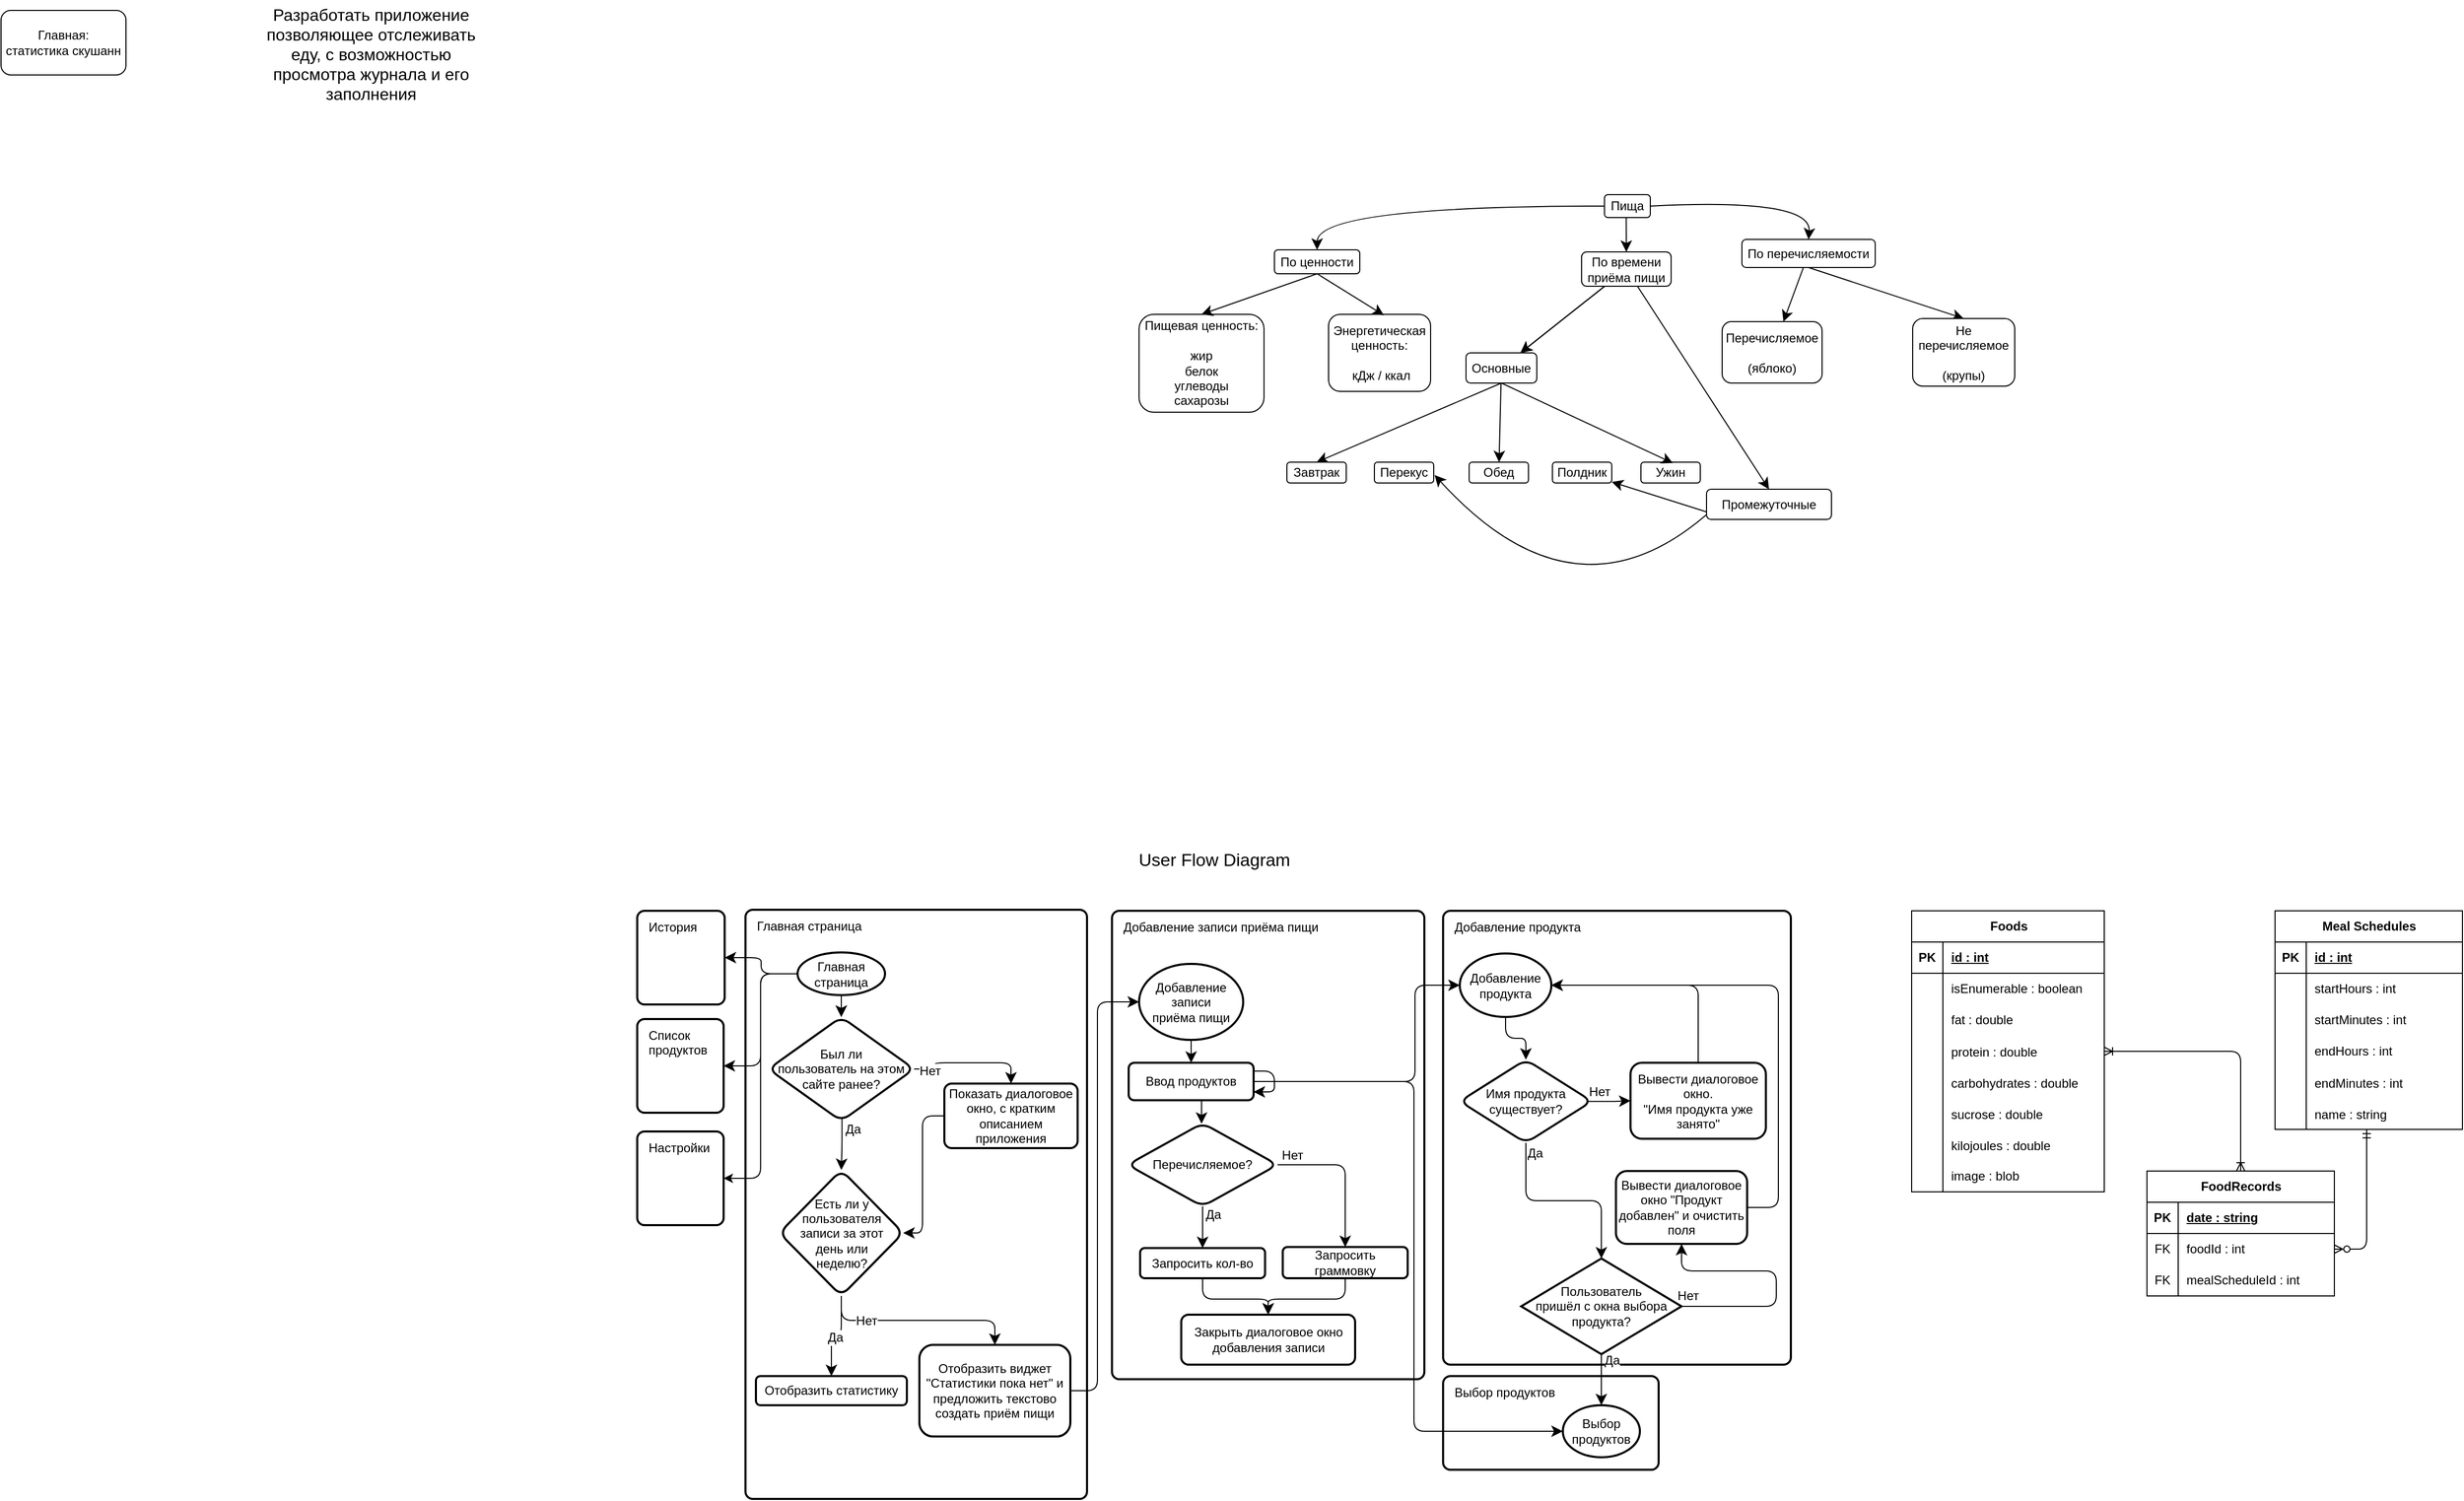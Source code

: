 <mxfile version="24.5.2" type="device">
  <diagram name="Page-1" id="PgZtx9AHH7VqVJ4ii6J1">
    <mxGraphModel dx="3553" dy="1763" grid="0" gridSize="10" guides="1" tooltips="1" connect="1" arrows="1" fold="1" page="0" pageScale="1" pageWidth="850" pageHeight="1100" math="0" shadow="0">
      <root>
        <mxCell id="0" />
        <mxCell id="1" parent="0" />
        <mxCell id="6uQcUVv21qF8iPBugZK0-111" value="Главная страница" style="rounded=1;whiteSpace=wrap;html=1;absoluteArcSize=1;arcSize=14;strokeWidth=2;align=left;verticalAlign=top;spacingTop=-7;spacing=11;" parent="1" vertex="1">
          <mxGeometry x="-366" y="821" width="328" height="566" as="geometry" />
        </mxCell>
        <mxCell id="6uQcUVv21qF8iPBugZK0-1" value="Главная:&lt;div&gt;статистика скушанн&lt;/div&gt;" style="rounded=1;whiteSpace=wrap;html=1;" parent="1" vertex="1">
          <mxGeometry x="-1081" y="-43" width="120" height="62" as="geometry" />
        </mxCell>
        <mxCell id="6uQcUVv21qF8iPBugZK0-2" value="Разработать приложение позволяющее отслеживать еду, с возможностью просмотра журнала и его заполнения" style="text;html=1;align=center;verticalAlign=middle;whiteSpace=wrap;rounded=1;fontSize=16;" parent="1" vertex="1">
          <mxGeometry x="-831" y="-53" width="211" height="104" as="geometry" />
        </mxCell>
        <mxCell id="6uQcUVv21qF8iPBugZK0-25" value="&lt;font style=&quot;font-size: 12px;&quot;&gt;Пищевая ценность:&lt;/font&gt;&lt;div&gt;&lt;font style=&quot;font-size: 12px;&quot;&gt;&lt;br&gt;&lt;/font&gt;&lt;div style=&quot;&quot;&gt;&lt;font style=&quot;font-size: 12px;&quot;&gt;жир&lt;/font&gt;&lt;/div&gt;&lt;div style=&quot;&quot;&gt;&lt;font style=&quot;font-size: 12px;&quot;&gt;белок&lt;/font&gt;&lt;/div&gt;&lt;div style=&quot;&quot;&gt;&lt;font style=&quot;font-size: 12px;&quot;&gt;углеводы&lt;/font&gt;&lt;/div&gt;&lt;div style=&quot;&quot;&gt;&lt;font style=&quot;font-size: 12px;&quot;&gt;сахарозы&lt;/font&gt;&lt;/div&gt;&lt;/div&gt;" style="rounded=1;whiteSpace=wrap;html=1;" parent="1" vertex="1">
          <mxGeometry x="12" y="249" width="120" height="94" as="geometry" />
        </mxCell>
        <mxCell id="6uQcUVv21qF8iPBugZK0-26" value="&lt;font style=&quot;font-size: 12px;&quot;&gt;Энергетическая ценность:&lt;/font&gt;&lt;div&gt;&lt;font style=&quot;font-size: 12px;&quot;&gt;&lt;br&gt;&lt;/font&gt;&lt;div style=&quot;&quot;&gt;&lt;font style=&quot;font-size: 12px;&quot;&gt;&amp;nbsp;кДж / ккал&lt;/font&gt;&lt;/div&gt;&lt;/div&gt;" style="rounded=1;whiteSpace=wrap;html=1;" parent="1" vertex="1">
          <mxGeometry x="194" y="249" width="98" height="74" as="geometry" />
        </mxCell>
        <mxCell id="6uQcUVv21qF8iPBugZK0-28" style="edgeStyle=none;curved=1;rounded=1;orthogonalLoop=1;jettySize=auto;html=1;exitX=0.5;exitY=1;exitDx=0;exitDy=0;entryX=0.5;entryY=0;entryDx=0;entryDy=0;fontSize=12;startSize=8;endSize=8;" parent="1" source="6uQcUVv21qF8iPBugZK0-27" target="6uQcUVv21qF8iPBugZK0-25" edge="1">
          <mxGeometry relative="1" as="geometry" />
        </mxCell>
        <mxCell id="6uQcUVv21qF8iPBugZK0-27" value="По ценности" style="rounded=1;whiteSpace=wrap;html=1;" parent="1" vertex="1">
          <mxGeometry x="142" y="187" width="82" height="23" as="geometry" />
        </mxCell>
        <mxCell id="6uQcUVv21qF8iPBugZK0-29" style="edgeStyle=none;curved=1;rounded=1;orthogonalLoop=1;jettySize=auto;html=1;exitX=0.5;exitY=1;exitDx=0;exitDy=0;entryX=0.542;entryY=0.012;entryDx=0;entryDy=0;entryPerimeter=0;fontSize=12;startSize=8;endSize=8;" parent="1" source="6uQcUVv21qF8iPBugZK0-27" target="6uQcUVv21qF8iPBugZK0-26" edge="1">
          <mxGeometry relative="1" as="geometry" />
        </mxCell>
        <mxCell id="6uQcUVv21qF8iPBugZK0-31" style="edgeStyle=none;curved=1;rounded=1;orthogonalLoop=1;jettySize=auto;html=1;exitX=0;exitY=0.5;exitDx=0;exitDy=0;entryX=0.5;entryY=0;entryDx=0;entryDy=0;fontSize=12;startSize=8;endSize=8;" parent="1" source="6uQcUVv21qF8iPBugZK0-30" target="6uQcUVv21qF8iPBugZK0-27" edge="1">
          <mxGeometry relative="1" as="geometry">
            <Array as="points">
              <mxPoint x="183" y="145" />
            </Array>
          </mxGeometry>
        </mxCell>
        <mxCell id="6uQcUVv21qF8iPBugZK0-34" style="edgeStyle=none;curved=1;rounded=1;orthogonalLoop=1;jettySize=auto;html=1;exitX=0.474;exitY=0.967;exitDx=0;exitDy=0;entryX=0.5;entryY=0;entryDx=0;entryDy=0;fontSize=12;startSize=8;endSize=8;exitPerimeter=0;" parent="1" source="6uQcUVv21qF8iPBugZK0-30" target="6uQcUVv21qF8iPBugZK0-33" edge="1">
          <mxGeometry relative="1" as="geometry" />
        </mxCell>
        <mxCell id="6uQcUVv21qF8iPBugZK0-68" style="edgeStyle=none;curved=1;rounded=1;orthogonalLoop=1;jettySize=auto;html=1;exitX=1;exitY=0.5;exitDx=0;exitDy=0;fontSize=12;startSize=8;endSize=8;entryX=0.5;entryY=0;entryDx=0;entryDy=0;" parent="1" source="6uQcUVv21qF8iPBugZK0-30" target="6uQcUVv21qF8iPBugZK0-69" edge="1">
          <mxGeometry relative="1" as="geometry">
            <mxPoint x="821" y="215" as="targetPoint" />
            <Array as="points">
              <mxPoint x="658" y="137" />
            </Array>
          </mxGeometry>
        </mxCell>
        <mxCell id="6uQcUVv21qF8iPBugZK0-30" value="Пища" style="rounded=1;whiteSpace=wrap;html=1;" parent="1" vertex="1">
          <mxGeometry x="459" y="134" width="44" height="22" as="geometry" />
        </mxCell>
        <mxCell id="6uQcUVv21qF8iPBugZK0-45" value="" style="edgeStyle=none;curved=1;rounded=1;orthogonalLoop=1;jettySize=auto;html=1;fontSize=12;startSize=8;endSize=8;" parent="1" source="6uQcUVv21qF8iPBugZK0-33" target="6uQcUVv21qF8iPBugZK0-44" edge="1">
          <mxGeometry relative="1" as="geometry" />
        </mxCell>
        <mxCell id="6uQcUVv21qF8iPBugZK0-46" value="" style="edgeStyle=none;curved=1;rounded=1;orthogonalLoop=1;jettySize=auto;html=1;fontSize=12;startSize=8;endSize=8;" parent="1" source="6uQcUVv21qF8iPBugZK0-33" target="6uQcUVv21qF8iPBugZK0-44" edge="1">
          <mxGeometry relative="1" as="geometry" />
        </mxCell>
        <mxCell id="6uQcUVv21qF8iPBugZK0-47" value="" style="edgeStyle=none;curved=1;rounded=1;orthogonalLoop=1;jettySize=auto;html=1;fontSize=12;startSize=8;endSize=8;" parent="1" source="6uQcUVv21qF8iPBugZK0-33" target="6uQcUVv21qF8iPBugZK0-44" edge="1">
          <mxGeometry relative="1" as="geometry" />
        </mxCell>
        <mxCell id="6uQcUVv21qF8iPBugZK0-49" value="" style="edgeStyle=none;curved=1;rounded=1;orthogonalLoop=1;jettySize=auto;html=1;fontSize=12;startSize=8;endSize=8;entryX=0.5;entryY=0;entryDx=0;entryDy=0;" parent="1" source="6uQcUVv21qF8iPBugZK0-33" target="6uQcUVv21qF8iPBugZK0-48" edge="1">
          <mxGeometry relative="1" as="geometry" />
        </mxCell>
        <mxCell id="6uQcUVv21qF8iPBugZK0-33" value="По времени приёма пищи" style="rounded=1;whiteSpace=wrap;html=1;" parent="1" vertex="1">
          <mxGeometry x="437" y="189" width="86" height="33" as="geometry" />
        </mxCell>
        <mxCell id="6uQcUVv21qF8iPBugZK0-53" style="edgeStyle=none;curved=1;rounded=1;orthogonalLoop=1;jettySize=auto;html=1;exitX=0.5;exitY=1;exitDx=0;exitDy=0;entryX=0.5;entryY=0;entryDx=0;entryDy=0;fontSize=12;startSize=8;endSize=8;" parent="1" source="6uQcUVv21qF8iPBugZK0-44" target="6uQcUVv21qF8iPBugZK0-50" edge="1">
          <mxGeometry relative="1" as="geometry" />
        </mxCell>
        <mxCell id="6uQcUVv21qF8iPBugZK0-54" style="edgeStyle=none;curved=1;rounded=1;orthogonalLoop=1;jettySize=auto;html=1;fontSize=12;startSize=8;endSize=8;" parent="1" source="6uQcUVv21qF8iPBugZK0-44" target="6uQcUVv21qF8iPBugZK0-51" edge="1">
          <mxGeometry relative="1" as="geometry" />
        </mxCell>
        <mxCell id="6uQcUVv21qF8iPBugZK0-44" value="Основные" style="rounded=1;whiteSpace=wrap;html=1;" parent="1" vertex="1">
          <mxGeometry x="326" y="286" width="68" height="29" as="geometry" />
        </mxCell>
        <mxCell id="6uQcUVv21qF8iPBugZK0-64" style="edgeStyle=none;curved=1;rounded=1;orthogonalLoop=1;jettySize=auto;html=1;exitX=0;exitY=0.75;exitDx=0;exitDy=0;fontSize=12;startSize=8;endSize=8;" parent="1" source="6uQcUVv21qF8iPBugZK0-48" target="6uQcUVv21qF8iPBugZK0-62" edge="1">
          <mxGeometry relative="1" as="geometry" />
        </mxCell>
        <mxCell id="6uQcUVv21qF8iPBugZK0-48" value="Промежуточные" style="rounded=1;whiteSpace=wrap;html=1;" parent="1" vertex="1">
          <mxGeometry x="557" y="417" width="120" height="29" as="geometry" />
        </mxCell>
        <mxCell id="6uQcUVv21qF8iPBugZK0-50" value="Завтрак" style="rounded=1;whiteSpace=wrap;html=1;" parent="1" vertex="1">
          <mxGeometry x="154" y="391" width="57" height="20" as="geometry" />
        </mxCell>
        <mxCell id="6uQcUVv21qF8iPBugZK0-51" value="Обед" style="rounded=1;whiteSpace=wrap;html=1;" parent="1" vertex="1">
          <mxGeometry x="329" y="391" width="57" height="20" as="geometry" />
        </mxCell>
        <mxCell id="6uQcUVv21qF8iPBugZK0-52" value="Ужин" style="rounded=1;whiteSpace=wrap;html=1;" parent="1" vertex="1">
          <mxGeometry x="494" y="391" width="57" height="20" as="geometry" />
        </mxCell>
        <mxCell id="6uQcUVv21qF8iPBugZK0-56" style="edgeStyle=none;curved=1;rounded=1;orthogonalLoop=1;jettySize=auto;html=1;exitX=0.5;exitY=1;exitDx=0;exitDy=0;entryX=0.538;entryY=0.045;entryDx=0;entryDy=0;entryPerimeter=0;fontSize=12;startSize=8;endSize=8;" parent="1" source="6uQcUVv21qF8iPBugZK0-44" target="6uQcUVv21qF8iPBugZK0-52" edge="1">
          <mxGeometry relative="1" as="geometry" />
        </mxCell>
        <mxCell id="6uQcUVv21qF8iPBugZK0-62" value="Полдник" style="rounded=1;whiteSpace=wrap;html=1;" parent="1" vertex="1">
          <mxGeometry x="409" y="391" width="57" height="20" as="geometry" />
        </mxCell>
        <mxCell id="6uQcUVv21qF8iPBugZK0-65" value="Перекус" style="rounded=1;whiteSpace=wrap;html=1;" parent="1" vertex="1">
          <mxGeometry x="238" y="391" width="57" height="20" as="geometry" />
        </mxCell>
        <mxCell id="6uQcUVv21qF8iPBugZK0-66" value="" style="endArrow=classic;html=1;rounded=1;fontSize=12;startSize=8;endSize=8;curved=1;exitX=-0.001;exitY=0.843;exitDx=0;exitDy=0;exitPerimeter=0;entryX=1.015;entryY=0.619;entryDx=0;entryDy=0;entryPerimeter=0;" parent="1" source="6uQcUVv21qF8iPBugZK0-48" target="6uQcUVv21qF8iPBugZK0-65" edge="1">
          <mxGeometry width="50" height="50" relative="1" as="geometry">
            <mxPoint x="517" y="759" as="sourcePoint" />
            <mxPoint x="567" y="709" as="targetPoint" />
            <Array as="points">
              <mxPoint x="430" y="551" />
            </Array>
          </mxGeometry>
        </mxCell>
        <mxCell id="6uQcUVv21qF8iPBugZK0-72" value="" style="edgeStyle=none;curved=1;rounded=1;orthogonalLoop=1;jettySize=auto;html=1;fontSize=12;startSize=8;endSize=8;" parent="1" source="6uQcUVv21qF8iPBugZK0-69" target="6uQcUVv21qF8iPBugZK0-71" edge="1">
          <mxGeometry relative="1" as="geometry" />
        </mxCell>
        <mxCell id="6uQcUVv21qF8iPBugZK0-74" style="edgeStyle=none;curved=1;rounded=1;orthogonalLoop=1;jettySize=auto;html=1;exitX=0.5;exitY=1;exitDx=0;exitDy=0;entryX=0.5;entryY=0;entryDx=0;entryDy=0;fontSize=12;startSize=8;endSize=8;" parent="1" source="6uQcUVv21qF8iPBugZK0-69" target="6uQcUVv21qF8iPBugZK0-73" edge="1">
          <mxGeometry relative="1" as="geometry" />
        </mxCell>
        <mxCell id="6uQcUVv21qF8iPBugZK0-69" value="По перечисляемости" style="rounded=1;whiteSpace=wrap;html=1;" parent="1" vertex="1">
          <mxGeometry x="591" y="177" width="128" height="27" as="geometry" />
        </mxCell>
        <mxCell id="6uQcUVv21qF8iPBugZK0-71" value="Перечисляемое&lt;br&gt;&lt;br&gt;(яблоко)" style="rounded=1;whiteSpace=wrap;html=1;" parent="1" vertex="1">
          <mxGeometry x="572" y="256" width="96" height="59" as="geometry" />
        </mxCell>
        <mxCell id="6uQcUVv21qF8iPBugZK0-73" value="Не перечисляемое&lt;br&gt;&lt;br&gt;(крупы)" style="rounded=1;whiteSpace=wrap;html=1;" parent="1" vertex="1">
          <mxGeometry x="755" y="253" width="98" height="65" as="geometry" />
        </mxCell>
        <mxCell id="6uQcUVv21qF8iPBugZK0-114" value="" style="edgeStyle=none;curved=1;rounded=1;orthogonalLoop=1;jettySize=auto;html=1;fontSize=12;startSize=8;endSize=8;" parent="1" source="6uQcUVv21qF8iPBugZK0-110" target="6uQcUVv21qF8iPBugZK0-113" edge="1">
          <mxGeometry relative="1" as="geometry" />
        </mxCell>
        <mxCell id="6uQcUVv21qF8iPBugZK0-115" value="" style="edgeStyle=none;curved=1;rounded=1;orthogonalLoop=1;jettySize=auto;html=1;fontSize=12;startSize=8;endSize=8;" parent="1" source="6uQcUVv21qF8iPBugZK0-110" target="6uQcUVv21qF8iPBugZK0-113" edge="1">
          <mxGeometry relative="1" as="geometry" />
        </mxCell>
        <mxCell id="6uQcUVv21qF8iPBugZK0-208" style="edgeStyle=orthogonalEdgeStyle;rounded=1;orthogonalLoop=1;jettySize=auto;html=1;strokeColor=default;align=center;verticalAlign=middle;fontFamily=Helvetica;fontSize=12;fontColor=default;labelBackgroundColor=default;startSize=8;endArrow=classic;endSize=8;" parent="1" source="6uQcUVv21qF8iPBugZK0-110" target="6uQcUVv21qF8iPBugZK0-207" edge="1">
          <mxGeometry relative="1" as="geometry" />
        </mxCell>
        <mxCell id="6uQcUVv21qF8iPBugZK0-209" style="edgeStyle=orthogonalEdgeStyle;rounded=1;orthogonalLoop=1;jettySize=auto;html=1;entryX=1;entryY=0.5;entryDx=0;entryDy=0;strokeColor=default;align=center;verticalAlign=middle;fontFamily=Helvetica;fontSize=12;fontColor=default;labelBackgroundColor=default;startSize=8;endArrow=classic;endSize=8;" parent="1" source="6uQcUVv21qF8iPBugZK0-110" target="6uQcUVv21qF8iPBugZK0-206" edge="1">
          <mxGeometry relative="1" as="geometry" />
        </mxCell>
        <mxCell id="gYlfex4-lGwqcM3bdDoX-84" style="edgeStyle=orthogonalEdgeStyle;rounded=1;orthogonalLoop=1;jettySize=auto;html=1;exitX=0;exitY=0.5;exitDx=0;exitDy=0;exitPerimeter=0;entryX=1;entryY=0.5;entryDx=0;entryDy=0;strokeColor=default;align=center;verticalAlign=middle;fontFamily=Helvetica;fontSize=11;fontColor=default;labelBackgroundColor=default;endArrow=classic;" parent="1" source="6uQcUVv21qF8iPBugZK0-110" target="gYlfex4-lGwqcM3bdDoX-83" edge="1">
          <mxGeometry relative="1" as="geometry" />
        </mxCell>
        <mxCell id="6uQcUVv21qF8iPBugZK0-110" value="Главная страница" style="strokeWidth=2;html=1;shape=mxgraph.flowchart.start_1;whiteSpace=wrap;rounded=1;" parent="1" vertex="1">
          <mxGeometry x="-316" y="862" width="84" height="41" as="geometry" />
        </mxCell>
        <mxCell id="6uQcUVv21qF8iPBugZK0-118" style="edgeStyle=orthogonalEdgeStyle;rounded=1;orthogonalLoop=1;jettySize=auto;html=1;fontSize=12;startSize=8;endSize=8;elbow=vertical;entryX=0.5;entryY=0;entryDx=0;entryDy=0;curved=0;" parent="1" source="6uQcUVv21qF8iPBugZK0-113" target="6uQcUVv21qF8iPBugZK0-117" edge="1">
          <mxGeometry relative="1" as="geometry" />
        </mxCell>
        <mxCell id="6uQcUVv21qF8iPBugZK0-120" value="Нет" style="edgeLabel;html=1;align=center;verticalAlign=middle;resizable=0;points=[];fontSize=12;rounded=1;" parent="6uQcUVv21qF8iPBugZK0-118" vertex="1" connectable="0">
          <mxGeometry x="-0.164" y="2" relative="1" as="geometry">
            <mxPoint x="-29" y="10" as="offset" />
          </mxGeometry>
        </mxCell>
        <mxCell id="6uQcUVv21qF8iPBugZK0-113" value="Был ли&lt;div&gt;пользователь на этом сайте ранее?&lt;/div&gt;" style="rhombus;whiteSpace=wrap;html=1;strokeWidth=2;rounded=1;" parent="1" vertex="1">
          <mxGeometry x="-344" y="924" width="140" height="100" as="geometry" />
        </mxCell>
        <mxCell id="6uQcUVv21qF8iPBugZK0-117" value="Показать диалоговое окно, с кратким описанием приложения" style="rounded=1;whiteSpace=wrap;html=1;absoluteArcSize=1;arcSize=14;strokeWidth=2;" parent="1" vertex="1">
          <mxGeometry x="-175" y="988" width="128" height="62" as="geometry" />
        </mxCell>
        <mxCell id="6uQcUVv21qF8iPBugZK0-122" style="edgeStyle=orthogonalEdgeStyle;rounded=1;orthogonalLoop=1;jettySize=auto;html=1;entryX=0.5;entryY=0;entryDx=0;entryDy=0;fontSize=12;startSize=8;endSize=8;curved=0;exitX=0.505;exitY=0.963;exitDx=0;exitDy=0;exitPerimeter=0;" parent="1" source="6uQcUVv21qF8iPBugZK0-113" target="6uQcUVv21qF8iPBugZK0-135" edge="1">
          <mxGeometry relative="1" as="geometry">
            <mxPoint x="-267.002" y="992.004" as="sourcePoint" />
            <mxPoint x="-263.51" y="1061.76" as="targetPoint" />
          </mxGeometry>
        </mxCell>
        <mxCell id="6uQcUVv21qF8iPBugZK0-123" value="Да" style="edgeLabel;html=1;align=center;verticalAlign=middle;resizable=0;points=[];fontSize=12;rounded=1;" parent="6uQcUVv21qF8iPBugZK0-122" vertex="1" connectable="0">
          <mxGeometry x="0.23" y="-2" relative="1" as="geometry">
            <mxPoint x="13" y="-19" as="offset" />
          </mxGeometry>
        </mxCell>
        <mxCell id="6uQcUVv21qF8iPBugZK0-129" style="edgeStyle=orthogonalEdgeStyle;rounded=1;orthogonalLoop=1;jettySize=auto;html=1;entryX=1;entryY=0.5;entryDx=0;entryDy=0;fontSize=12;startSize=8;endSize=8;" parent="1" source="6uQcUVv21qF8iPBugZK0-117" target="6uQcUVv21qF8iPBugZK0-135" edge="1">
          <mxGeometry relative="1" as="geometry">
            <Array as="points">
              <mxPoint x="-196" y="1019" />
              <mxPoint x="-196" y="1132" />
            </Array>
          </mxGeometry>
        </mxCell>
        <mxCell id="6uQcUVv21qF8iPBugZK0-138" style="edgeStyle=orthogonalEdgeStyle;rounded=1;orthogonalLoop=1;jettySize=auto;html=1;exitX=0.5;exitY=1;exitDx=0;exitDy=0;strokeColor=default;align=center;verticalAlign=middle;fontFamily=Helvetica;fontSize=12;fontColor=default;labelBackgroundColor=default;startSize=8;endArrow=classic;endSize=8;" parent="1" source="6uQcUVv21qF8iPBugZK0-135" target="6uQcUVv21qF8iPBugZK0-137" edge="1">
          <mxGeometry relative="1" as="geometry" />
        </mxCell>
        <mxCell id="6uQcUVv21qF8iPBugZK0-141" value="Нет" style="edgeLabel;html=1;align=center;verticalAlign=middle;resizable=0;points=[];fontSize=12;rounded=1;strokeColor=default;strokeWidth=2;fontFamily=Helvetica;fontColor=default;fillColor=default;" parent="6uQcUVv21qF8iPBugZK0-138" vertex="1" connectable="0">
          <mxGeometry x="-0.539" relative="1" as="geometry">
            <mxPoint x="2" as="offset" />
          </mxGeometry>
        </mxCell>
        <mxCell id="6uQcUVv21qF8iPBugZK0-140" style="edgeStyle=orthogonalEdgeStyle;rounded=1;orthogonalLoop=1;jettySize=auto;html=1;entryX=0.5;entryY=0;entryDx=0;entryDy=0;strokeColor=default;align=center;verticalAlign=middle;fontFamily=Helvetica;fontSize=12;fontColor=default;labelBackgroundColor=default;startSize=8;endArrow=classic;endSize=8;" parent="1" source="6uQcUVv21qF8iPBugZK0-135" target="6uQcUVv21qF8iPBugZK0-139" edge="1">
          <mxGeometry relative="1" as="geometry" />
        </mxCell>
        <mxCell id="6uQcUVv21qF8iPBugZK0-142" value="Да" style="edgeLabel;html=1;align=center;verticalAlign=middle;resizable=0;points=[];fontSize=12;rounded=1;strokeColor=default;strokeWidth=2;fontFamily=Helvetica;fontColor=default;fillColor=default;" parent="6uQcUVv21qF8iPBugZK0-140" vertex="1" connectable="0">
          <mxGeometry x="0.046" y="1" relative="1" as="geometry">
            <mxPoint as="offset" />
          </mxGeometry>
        </mxCell>
        <mxCell id="6uQcUVv21qF8iPBugZK0-135" value="Есть ли у&lt;div&gt;пользователя&lt;/div&gt;&lt;div&gt;записи&amp;nbsp;&lt;span style=&quot;background-color: initial;&quot;&gt;за этот&lt;/span&gt;&lt;/div&gt;&lt;div&gt;&lt;span style=&quot;background-color: initial;&quot;&gt;день&amp;nbsp;&lt;/span&gt;&lt;span style=&quot;background-color: initial;&quot;&gt;или&lt;/span&gt;&lt;/div&gt;&lt;div&gt;&lt;span style=&quot;background-color: initial;&quot;&gt;неделю?&lt;/span&gt;&lt;/div&gt;" style="rhombus;whiteSpace=wrap;html=1;strokeWidth=2;rounded=1;" parent="1" vertex="1">
          <mxGeometry x="-333.5" y="1071" width="119" height="121" as="geometry" />
        </mxCell>
        <mxCell id="6uQcUVv21qF8iPBugZK0-137" value="Отобразить виджет&lt;br&gt;&quot;Статистики пока нет&quot; и предложить текстово создать приём пищи" style="rounded=1;whiteSpace=wrap;html=1;strokeColor=default;strokeWidth=2;align=center;verticalAlign=middle;fontFamily=Helvetica;fontSize=12;fontColor=default;fillColor=default;" parent="1" vertex="1">
          <mxGeometry x="-199" y="1239" width="145" height="88" as="geometry" />
        </mxCell>
        <mxCell id="6uQcUVv21qF8iPBugZK0-139" value="Отобразить статистику" style="rounded=1;whiteSpace=wrap;html=1;strokeColor=default;strokeWidth=2;align=center;verticalAlign=middle;fontFamily=Helvetica;fontSize=12;fontColor=default;fillColor=default;" parent="1" vertex="1">
          <mxGeometry x="-356" y="1269" width="145" height="28" as="geometry" />
        </mxCell>
        <mxCell id="6uQcUVv21qF8iPBugZK0-143" value="Добавление записи приёма пищи" style="rounded=1;whiteSpace=wrap;html=1;absoluteArcSize=1;arcSize=14;strokeWidth=2;strokeColor=default;align=left;verticalAlign=top;fontFamily=Helvetica;fontSize=12;fontColor=default;fillColor=default;spacingTop=-7;spacing=11;" parent="1" vertex="1">
          <mxGeometry x="-14" y="822" width="300" height="450" as="geometry" />
        </mxCell>
        <mxCell id="6uQcUVv21qF8iPBugZK0-151" value="" style="edgeStyle=orthogonalEdgeStyle;rounded=1;orthogonalLoop=1;jettySize=auto;html=1;strokeColor=default;align=center;verticalAlign=middle;fontFamily=Helvetica;fontSize=12;fontColor=default;labelBackgroundColor=default;startSize=8;endArrow=classic;endSize=8;" parent="1" source="6uQcUVv21qF8iPBugZK0-145" target="6uQcUVv21qF8iPBugZK0-150" edge="1">
          <mxGeometry relative="1" as="geometry" />
        </mxCell>
        <mxCell id="6uQcUVv21qF8iPBugZK0-145" value="Добавление записи&lt;div&gt;приёма пищи&lt;/div&gt;" style="strokeWidth=2;html=1;shape=mxgraph.flowchart.start_1;whiteSpace=wrap;rounded=1;strokeColor=default;align=center;verticalAlign=middle;fontFamily=Helvetica;fontSize=12;fontColor=default;fillColor=default;" parent="1" vertex="1">
          <mxGeometry x="12" y="873" width="100" height="73" as="geometry" />
        </mxCell>
        <mxCell id="6uQcUVv21qF8iPBugZK0-146" style="edgeStyle=orthogonalEdgeStyle;rounded=1;orthogonalLoop=1;jettySize=auto;html=1;exitX=1;exitY=0.5;exitDx=0;exitDy=0;entryX=0;entryY=0.5;entryDx=0;entryDy=0;entryPerimeter=0;strokeColor=default;align=center;verticalAlign=middle;fontFamily=Helvetica;fontSize=12;fontColor=default;labelBackgroundColor=default;startSize=8;endArrow=classic;endSize=8;" parent="1" source="6uQcUVv21qF8iPBugZK0-137" target="6uQcUVv21qF8iPBugZK0-145" edge="1">
          <mxGeometry relative="1" as="geometry">
            <Array as="points">
              <mxPoint x="-28" y="1283" />
              <mxPoint x="-28" y="910" />
            </Array>
          </mxGeometry>
        </mxCell>
        <mxCell id="6uQcUVv21qF8iPBugZK0-176" value="" style="edgeStyle=orthogonalEdgeStyle;rounded=1;orthogonalLoop=1;jettySize=auto;html=1;strokeColor=default;align=center;verticalAlign=middle;fontFamily=Helvetica;fontSize=12;fontColor=default;labelBackgroundColor=default;startSize=8;endArrow=classic;endSize=8;" parent="1" source="6uQcUVv21qF8iPBugZK0-150" target="6uQcUVv21qF8iPBugZK0-175" edge="1">
          <mxGeometry relative="1" as="geometry">
            <Array as="points">
              <mxPoint x="72" y="1010" />
              <mxPoint x="72" y="1010" />
            </Array>
          </mxGeometry>
        </mxCell>
        <mxCell id="6uQcUVv21qF8iPBugZK0-150" value="Ввод продуктов" style="whiteSpace=wrap;html=1;strokeWidth=2;rounded=1;" parent="1" vertex="1">
          <mxGeometry x="2" y="968" width="120" height="36" as="geometry" />
        </mxCell>
        <mxCell id="6uQcUVv21qF8iPBugZK0-157" value="Добавление продукта" style="rounded=1;whiteSpace=wrap;html=1;absoluteArcSize=1;arcSize=14;strokeWidth=2;strokeColor=default;align=left;verticalAlign=top;fontFamily=Helvetica;fontSize=12;fontColor=default;fillColor=default;spacingTop=-7;spacing=11;" parent="1" vertex="1">
          <mxGeometry x="304" y="822" width="334" height="436" as="geometry" />
        </mxCell>
        <mxCell id="6uQcUVv21qF8iPBugZK0-162" value="" style="edgeStyle=orthogonalEdgeStyle;rounded=1;orthogonalLoop=1;jettySize=auto;html=1;strokeColor=default;align=center;verticalAlign=middle;fontFamily=Helvetica;fontSize=12;fontColor=default;labelBackgroundColor=default;startSize=8;endArrow=classic;endSize=8;" parent="1" source="6uQcUVv21qF8iPBugZK0-159" target="6uQcUVv21qF8iPBugZK0-161" edge="1">
          <mxGeometry relative="1" as="geometry" />
        </mxCell>
        <mxCell id="6uQcUVv21qF8iPBugZK0-159" value="Добавление&lt;div&gt;продукта&lt;/div&gt;" style="strokeWidth=2;html=1;shape=mxgraph.flowchart.start_1;whiteSpace=wrap;rounded=1;strokeColor=default;align=center;verticalAlign=middle;fontFamily=Helvetica;fontSize=12;fontColor=default;fillColor=default;" parent="1" vertex="1">
          <mxGeometry x="320" y="863" width="88" height="61" as="geometry" />
        </mxCell>
        <mxCell id="6uQcUVv21qF8iPBugZK0-160" style="edgeStyle=orthogonalEdgeStyle;rounded=1;orthogonalLoop=1;jettySize=auto;html=1;entryX=0;entryY=0.5;entryDx=0;entryDy=0;entryPerimeter=0;strokeColor=default;align=center;verticalAlign=middle;fontFamily=Helvetica;fontSize=12;fontColor=default;labelBackgroundColor=default;startSize=8;endArrow=classic;endSize=8;jumpStyle=none;" parent="1" source="6uQcUVv21qF8iPBugZK0-150" target="6uQcUVv21qF8iPBugZK0-159" edge="1">
          <mxGeometry relative="1" as="geometry">
            <Array as="points">
              <mxPoint x="277" y="986" />
              <mxPoint x="277" y="894" />
            </Array>
          </mxGeometry>
        </mxCell>
        <mxCell id="6uQcUVv21qF8iPBugZK0-164" value="" style="edgeStyle=orthogonalEdgeStyle;rounded=1;orthogonalLoop=1;jettySize=auto;html=1;strokeColor=default;align=center;verticalAlign=middle;fontFamily=Helvetica;fontSize=12;fontColor=default;labelBackgroundColor=default;startSize=8;endArrow=classic;endSize=8;entryX=0.5;entryY=0;entryDx=0;entryDy=0;entryPerimeter=0;" parent="1" source="6uQcUVv21qF8iPBugZK0-161" target="6uQcUVv21qF8iPBugZK0-194" edge="1">
          <mxGeometry relative="1" as="geometry">
            <mxPoint x="383.5" y="1090" as="targetPoint" />
          </mxGeometry>
        </mxCell>
        <mxCell id="6uQcUVv21qF8iPBugZK0-165" value="Да" style="edgeLabel;html=1;align=center;verticalAlign=middle;resizable=0;points=[];fontSize=12;rounded=1;strokeColor=default;strokeWidth=2;fontFamily=Helvetica;fontColor=default;fillColor=default;" parent="6uQcUVv21qF8iPBugZK0-164" vertex="1" connectable="0">
          <mxGeometry x="-0.65" relative="1" as="geometry">
            <mxPoint x="8" y="-22" as="offset" />
          </mxGeometry>
        </mxCell>
        <mxCell id="6uQcUVv21qF8iPBugZK0-169" value="" style="edgeStyle=orthogonalEdgeStyle;rounded=1;orthogonalLoop=1;jettySize=auto;html=1;strokeColor=default;align=center;verticalAlign=middle;fontFamily=Helvetica;fontSize=12;fontColor=default;labelBackgroundColor=default;startSize=8;endArrow=classic;endSize=8;exitX=0.964;exitY=0.501;exitDx=0;exitDy=0;exitPerimeter=0;" parent="1" source="6uQcUVv21qF8iPBugZK0-161" target="6uQcUVv21qF8iPBugZK0-166" edge="1">
          <mxGeometry relative="1" as="geometry" />
        </mxCell>
        <mxCell id="6uQcUVv21qF8iPBugZK0-170" value="Нет" style="edgeLabel;html=1;align=center;verticalAlign=middle;resizable=0;points=[];fontSize=12;rounded=1;strokeColor=default;strokeWidth=2;fontFamily=Helvetica;fontColor=default;fillColor=default;" parent="6uQcUVv21qF8iPBugZK0-169" vertex="1" connectable="0">
          <mxGeometry x="-0.686" y="1" relative="1" as="geometry">
            <mxPoint x="5" y="-8" as="offset" />
          </mxGeometry>
        </mxCell>
        <mxCell id="6uQcUVv21qF8iPBugZK0-161" value="Имя продукта существует?" style="rhombus;whiteSpace=wrap;html=1;strokeWidth=2;rounded=1;" parent="1" vertex="1">
          <mxGeometry x="320" y="965" width="127" height="80" as="geometry" />
        </mxCell>
        <mxCell id="6uQcUVv21qF8iPBugZK0-166" value="Вывести диалоговое окно.&lt;div&gt;&quot;Имя продукта уже занято&quot;&lt;/div&gt;" style="whiteSpace=wrap;html=1;strokeWidth=2;rounded=1;" parent="1" vertex="1">
          <mxGeometry x="484" y="968" width="130" height="73" as="geometry" />
        </mxCell>
        <mxCell id="6uQcUVv21qF8iPBugZK0-171" style="edgeStyle=orthogonalEdgeStyle;rounded=1;orthogonalLoop=1;jettySize=auto;html=1;entryX=0.5;entryY=1;entryDx=0;entryDy=0;strokeColor=default;align=center;verticalAlign=middle;fontFamily=Helvetica;fontSize=12;fontColor=default;labelBackgroundColor=default;startSize=8;endArrow=classic;endSize=8;exitX=1;exitY=0.5;exitDx=0;exitDy=0;exitPerimeter=0;" parent="1" source="6uQcUVv21qF8iPBugZK0-194" target="6uQcUVv21qF8iPBugZK0-197" edge="1">
          <mxGeometry relative="1" as="geometry">
            <Array as="points">
              <mxPoint x="624" y="1202" />
              <mxPoint x="624" y="1168" />
              <mxPoint x="533" y="1168" />
            </Array>
          </mxGeometry>
        </mxCell>
        <mxCell id="6uQcUVv21qF8iPBugZK0-196" value="Нет" style="edgeLabel;html=1;align=center;verticalAlign=middle;resizable=0;points=[];fontSize=12;rounded=1;strokeColor=default;strokeWidth=2;fontFamily=Helvetica;fontColor=default;fillColor=default;" parent="6uQcUVv21qF8iPBugZK0-171" vertex="1" connectable="0">
          <mxGeometry x="-0.933" relative="1" as="geometry">
            <mxPoint x="-2" y="-10" as="offset" />
          </mxGeometry>
        </mxCell>
        <mxCell id="6uQcUVv21qF8iPBugZK0-172" style="edgeStyle=orthogonalEdgeStyle;rounded=1;orthogonalLoop=1;jettySize=auto;html=1;entryX=1;entryY=0.5;entryDx=0;entryDy=0;entryPerimeter=0;strokeColor=default;align=center;verticalAlign=middle;fontFamily=Helvetica;fontSize=12;fontColor=default;labelBackgroundColor=default;startSize=8;endArrow=classic;endSize=8;" parent="1" source="6uQcUVv21qF8iPBugZK0-166" target="6uQcUVv21qF8iPBugZK0-159" edge="1">
          <mxGeometry relative="1" as="geometry">
            <Array as="points">
              <mxPoint x="549" y="894" />
            </Array>
          </mxGeometry>
        </mxCell>
        <mxCell id="6uQcUVv21qF8iPBugZK0-178" value="" style="edgeStyle=orthogonalEdgeStyle;rounded=1;orthogonalLoop=1;jettySize=auto;html=1;strokeColor=default;align=center;verticalAlign=middle;fontFamily=Helvetica;fontSize=12;fontColor=default;labelBackgroundColor=default;startSize=8;endArrow=classic;endSize=8;" parent="1" source="6uQcUVv21qF8iPBugZK0-175" target="6uQcUVv21qF8iPBugZK0-177" edge="1">
          <mxGeometry relative="1" as="geometry" />
        </mxCell>
        <mxCell id="6uQcUVv21qF8iPBugZK0-179" value="Да" style="edgeLabel;html=1;align=center;verticalAlign=middle;resizable=0;points=[];fontSize=12;rounded=1;strokeColor=default;strokeWidth=2;fontFamily=Helvetica;fontColor=default;fillColor=default;" parent="6uQcUVv21qF8iPBugZK0-178" vertex="1" connectable="0">
          <mxGeometry x="-0.583" relative="1" as="geometry">
            <mxPoint x="10" y="-1" as="offset" />
          </mxGeometry>
        </mxCell>
        <mxCell id="6uQcUVv21qF8iPBugZK0-183" value="" style="edgeStyle=orthogonalEdgeStyle;rounded=1;orthogonalLoop=1;jettySize=auto;html=1;strokeColor=default;align=center;verticalAlign=middle;fontFamily=Helvetica;fontSize=12;fontColor=default;labelBackgroundColor=default;startSize=8;endArrow=classic;endSize=8;" parent="1" source="6uQcUVv21qF8iPBugZK0-175" target="6uQcUVv21qF8iPBugZK0-182" edge="1">
          <mxGeometry relative="1" as="geometry" />
        </mxCell>
        <mxCell id="6uQcUVv21qF8iPBugZK0-184" value="Нет" style="edgeLabel;html=1;align=center;verticalAlign=middle;resizable=0;points=[];fontSize=12;rounded=1;strokeColor=default;strokeWidth=2;fontFamily=Helvetica;fontColor=default;fillColor=default;" parent="6uQcUVv21qF8iPBugZK0-183" vertex="1" connectable="0">
          <mxGeometry x="-0.805" y="-1" relative="1" as="geometry">
            <mxPoint y="-10" as="offset" />
          </mxGeometry>
        </mxCell>
        <mxCell id="6uQcUVv21qF8iPBugZK0-175" value="Перечисляемое?" style="rhombus;whiteSpace=wrap;html=1;strokeWidth=2;rounded=1;" parent="1" vertex="1">
          <mxGeometry x="1" y="1026" width="144" height="80" as="geometry" />
        </mxCell>
        <mxCell id="6uQcUVv21qF8iPBugZK0-190" style="edgeStyle=orthogonalEdgeStyle;rounded=1;orthogonalLoop=1;jettySize=auto;html=1;exitX=0.5;exitY=1;exitDx=0;exitDy=0;entryX=0.5;entryY=0;entryDx=0;entryDy=0;strokeColor=default;align=center;verticalAlign=middle;fontFamily=Helvetica;fontSize=12;fontColor=default;labelBackgroundColor=default;startSize=8;endArrow=classic;endSize=8;" parent="1" source="6uQcUVv21qF8iPBugZK0-177" target="6uQcUVv21qF8iPBugZK0-187" edge="1">
          <mxGeometry relative="1" as="geometry" />
        </mxCell>
        <mxCell id="6uQcUVv21qF8iPBugZK0-177" value="Запросить кол-во" style="whiteSpace=wrap;html=1;strokeWidth=2;rounded=1;" parent="1" vertex="1">
          <mxGeometry x="13" y="1146" width="120" height="29" as="geometry" />
        </mxCell>
        <mxCell id="6uQcUVv21qF8iPBugZK0-188" style="edgeStyle=orthogonalEdgeStyle;rounded=1;orthogonalLoop=1;jettySize=auto;html=1;exitX=0.5;exitY=1;exitDx=0;exitDy=0;entryX=0.5;entryY=0;entryDx=0;entryDy=0;strokeColor=default;align=center;verticalAlign=middle;fontFamily=Helvetica;fontSize=12;fontColor=default;labelBackgroundColor=default;startSize=8;endArrow=classic;endSize=8;" parent="1" source="6uQcUVv21qF8iPBugZK0-182" target="6uQcUVv21qF8iPBugZK0-187" edge="1">
          <mxGeometry relative="1" as="geometry" />
        </mxCell>
        <mxCell id="6uQcUVv21qF8iPBugZK0-182" value="Запросить граммовку" style="whiteSpace=wrap;html=1;strokeWidth=2;rounded=1;" parent="1" vertex="1">
          <mxGeometry x="150" y="1145" width="120" height="30" as="geometry" />
        </mxCell>
        <mxCell id="6uQcUVv21qF8iPBugZK0-186" style="edgeStyle=orthogonalEdgeStyle;rounded=1;orthogonalLoop=1;jettySize=auto;html=1;strokeColor=default;align=center;verticalAlign=middle;fontFamily=Helvetica;fontSize=12;fontColor=default;labelBackgroundColor=default;startSize=8;endArrow=classic;endSize=8;" parent="1" source="6uQcUVv21qF8iPBugZK0-150" target="6uQcUVv21qF8iPBugZK0-150" edge="1">
          <mxGeometry relative="1" as="geometry" />
        </mxCell>
        <mxCell id="6uQcUVv21qF8iPBugZK0-187" value="Закрыть диалоговое окно добавления записи" style="rounded=1;whiteSpace=wrap;html=1;absoluteArcSize=1;arcSize=14;strokeWidth=2;strokeColor=default;align=center;verticalAlign=middle;fontFamily=Helvetica;fontSize=12;fontColor=default;fillColor=default;" parent="1" vertex="1">
          <mxGeometry x="52.5" y="1210" width="167" height="48" as="geometry" />
        </mxCell>
        <mxCell id="6uQcUVv21qF8iPBugZK0-193" value="Выбор продуктов" style="rounded=1;whiteSpace=wrap;html=1;absoluteArcSize=1;arcSize=14;strokeWidth=2;strokeColor=default;align=left;verticalAlign=top;fontFamily=Helvetica;fontSize=12;fontColor=default;fillColor=default;spacingTop=-7;spacing=11;" parent="1" vertex="1">
          <mxGeometry x="304" y="1269" width="207" height="90" as="geometry" />
        </mxCell>
        <mxCell id="6uQcUVv21qF8iPBugZK0-194" value="Пользователь&lt;div&gt;пришёл&amp;nbsp;&lt;span style=&quot;background-color: initial;&quot;&gt;с окна&amp;nbsp;&lt;/span&gt;&lt;span style=&quot;background-color: initial;&quot;&gt;выбора&lt;/span&gt;&lt;/div&gt;&lt;div&gt;&lt;span style=&quot;background-color: initial;&quot;&gt;продукта&lt;/span&gt;&lt;span style=&quot;background-color: initial;&quot;&gt;?&lt;/span&gt;&lt;/div&gt;" style="strokeWidth=2;html=1;shape=mxgraph.flowchart.decision;whiteSpace=wrap;rounded=1;strokeColor=default;align=center;verticalAlign=middle;fontFamily=Helvetica;fontSize=12;fontColor=default;fillColor=default;" parent="1" vertex="1">
          <mxGeometry x="379" y="1156" width="154" height="92" as="geometry" />
        </mxCell>
        <mxCell id="6uQcUVv21qF8iPBugZK0-197" value="Вывести диалоговое окно &quot;Продукт добавлен&quot; и очистить поля" style="whiteSpace=wrap;html=1;strokeWidth=2;rounded=1;" parent="1" vertex="1">
          <mxGeometry x="470" y="1072" width="126" height="70" as="geometry" />
        </mxCell>
        <mxCell id="6uQcUVv21qF8iPBugZK0-198" style="edgeStyle=orthogonalEdgeStyle;rounded=1;orthogonalLoop=1;jettySize=auto;html=1;exitX=1;exitY=0.5;exitDx=0;exitDy=0;entryX=1;entryY=0.5;entryDx=0;entryDy=0;entryPerimeter=0;strokeColor=default;align=center;verticalAlign=middle;fontFamily=Helvetica;fontSize=12;fontColor=default;labelBackgroundColor=default;startSize=8;endArrow=classic;endSize=8;" parent="1" source="6uQcUVv21qF8iPBugZK0-197" target="6uQcUVv21qF8iPBugZK0-159" edge="1">
          <mxGeometry relative="1" as="geometry">
            <Array as="points">
              <mxPoint x="626" y="1107" />
              <mxPoint x="626" y="893" />
            </Array>
          </mxGeometry>
        </mxCell>
        <mxCell id="6uQcUVv21qF8iPBugZK0-200" value="Выбор&lt;div&gt;продуктов&lt;/div&gt;" style="strokeWidth=2;html=1;shape=mxgraph.flowchart.start_1;whiteSpace=wrap;rounded=1;strokeColor=default;align=center;verticalAlign=middle;fontFamily=Helvetica;fontSize=12;fontColor=default;fillColor=default;" parent="1" vertex="1">
          <mxGeometry x="419" y="1297" width="74" height="50" as="geometry" />
        </mxCell>
        <mxCell id="6uQcUVv21qF8iPBugZK0-201" style="edgeStyle=orthogonalEdgeStyle;rounded=1;orthogonalLoop=1;jettySize=auto;html=1;exitX=0.5;exitY=1;exitDx=0;exitDy=0;exitPerimeter=0;entryX=0.5;entryY=0;entryDx=0;entryDy=0;entryPerimeter=0;strokeColor=default;align=center;verticalAlign=middle;fontFamily=Helvetica;fontSize=12;fontColor=default;labelBackgroundColor=default;startSize=8;endArrow=classic;endSize=8;" parent="1" source="6uQcUVv21qF8iPBugZK0-194" target="6uQcUVv21qF8iPBugZK0-200" edge="1">
          <mxGeometry relative="1" as="geometry" />
        </mxCell>
        <mxCell id="6uQcUVv21qF8iPBugZK0-202" value="Да" style="edgeLabel;html=1;align=center;verticalAlign=middle;resizable=0;points=[];fontSize=12;rounded=1;strokeColor=default;strokeWidth=2;fontFamily=Helvetica;fontColor=default;fillColor=default;" parent="6uQcUVv21qF8iPBugZK0-201" vertex="1" connectable="0">
          <mxGeometry x="-0.603" relative="1" as="geometry">
            <mxPoint x="10" y="-4" as="offset" />
          </mxGeometry>
        </mxCell>
        <mxCell id="6uQcUVv21qF8iPBugZK0-204" style="edgeStyle=orthogonalEdgeStyle;rounded=1;orthogonalLoop=1;jettySize=auto;html=1;exitX=1;exitY=0.5;exitDx=0;exitDy=0;strokeColor=default;align=center;verticalAlign=middle;fontFamily=Helvetica;fontSize=12;fontColor=default;labelBackgroundColor=default;startSize=8;endArrow=classic;endSize=8;jumpStyle=none;entryX=0;entryY=0.5;entryDx=0;entryDy=0;entryPerimeter=0;" parent="1" source="6uQcUVv21qF8iPBugZK0-150" target="6uQcUVv21qF8iPBugZK0-200" edge="1">
          <mxGeometry relative="1" as="geometry">
            <mxPoint x="430" y="1316" as="targetPoint" />
            <Array as="points">
              <mxPoint x="276" y="986" />
              <mxPoint x="276" y="1322" />
            </Array>
          </mxGeometry>
        </mxCell>
        <mxCell id="6uQcUVv21qF8iPBugZK0-206" value="Список продуктов" style="rounded=1;whiteSpace=wrap;html=1;absoluteArcSize=1;arcSize=14;strokeWidth=2;strokeColor=default;align=left;verticalAlign=top;fontFamily=Helvetica;fontSize=12;fontColor=default;fillColor=default;spacingTop=-7;spacing=11;" parent="1" vertex="1">
          <mxGeometry x="-470" y="926" width="83" height="90" as="geometry" />
        </mxCell>
        <mxCell id="6uQcUVv21qF8iPBugZK0-207" value="История" style="rounded=1;whiteSpace=wrap;html=1;absoluteArcSize=1;arcSize=14;strokeWidth=2;strokeColor=default;align=left;verticalAlign=top;fontFamily=Helvetica;fontSize=12;fontColor=default;fillColor=default;spacingTop=-7;spacing=11;" parent="1" vertex="1">
          <mxGeometry x="-470" y="822" width="84" height="90" as="geometry" />
        </mxCell>
        <mxCell id="gYlfex4-lGwqcM3bdDoX-2" value="Foods" style="shape=table;startSize=30;container=1;collapsible=1;childLayout=tableLayout;fixedRows=1;rowLines=0;fontStyle=1;align=center;resizeLast=1;html=1;" parent="1" vertex="1">
          <mxGeometry x="754" y="822" width="185" height="270" as="geometry" />
        </mxCell>
        <mxCell id="gYlfex4-lGwqcM3bdDoX-3" value="" style="shape=tableRow;horizontal=0;startSize=0;swimlaneHead=0;swimlaneBody=0;fillColor=none;collapsible=0;dropTarget=0;points=[[0,0.5],[1,0.5]];portConstraint=eastwest;top=0;left=0;right=0;bottom=1;" parent="gYlfex4-lGwqcM3bdDoX-2" vertex="1">
          <mxGeometry y="30" width="185" height="30" as="geometry" />
        </mxCell>
        <mxCell id="gYlfex4-lGwqcM3bdDoX-4" value="PK" style="shape=partialRectangle;connectable=0;fillColor=none;top=0;left=0;bottom=0;right=0;fontStyle=1;overflow=hidden;whiteSpace=wrap;html=1;" parent="gYlfex4-lGwqcM3bdDoX-3" vertex="1">
          <mxGeometry width="30" height="30" as="geometry">
            <mxRectangle width="30" height="30" as="alternateBounds" />
          </mxGeometry>
        </mxCell>
        <mxCell id="gYlfex4-lGwqcM3bdDoX-5" value="id : int" style="shape=partialRectangle;connectable=0;fillColor=none;top=0;left=0;bottom=0;right=0;align=left;spacingLeft=6;fontStyle=5;overflow=hidden;whiteSpace=wrap;html=1;" parent="gYlfex4-lGwqcM3bdDoX-3" vertex="1">
          <mxGeometry x="30" width="155" height="30" as="geometry">
            <mxRectangle width="155" height="30" as="alternateBounds" />
          </mxGeometry>
        </mxCell>
        <mxCell id="gYlfex4-lGwqcM3bdDoX-9" value="" style="shape=tableRow;horizontal=0;startSize=0;swimlaneHead=0;swimlaneBody=0;fillColor=none;collapsible=0;dropTarget=0;points=[[0,0.5],[1,0.5]];portConstraint=eastwest;top=0;left=0;right=0;bottom=0;" parent="gYlfex4-lGwqcM3bdDoX-2" vertex="1">
          <mxGeometry y="60" width="185" height="30" as="geometry" />
        </mxCell>
        <mxCell id="gYlfex4-lGwqcM3bdDoX-10" value="" style="shape=partialRectangle;connectable=0;fillColor=none;top=0;left=0;bottom=0;right=0;editable=1;overflow=hidden;whiteSpace=wrap;html=1;" parent="gYlfex4-lGwqcM3bdDoX-9" vertex="1">
          <mxGeometry width="30" height="30" as="geometry">
            <mxRectangle width="30" height="30" as="alternateBounds" />
          </mxGeometry>
        </mxCell>
        <mxCell id="gYlfex4-lGwqcM3bdDoX-11" value="isEnumerable : boolean" style="shape=partialRectangle;connectable=0;fillColor=none;top=0;left=0;bottom=0;right=0;align=left;spacingLeft=6;overflow=hidden;whiteSpace=wrap;html=1;" parent="gYlfex4-lGwqcM3bdDoX-9" vertex="1">
          <mxGeometry x="30" width="155" height="30" as="geometry">
            <mxRectangle width="155" height="30" as="alternateBounds" />
          </mxGeometry>
        </mxCell>
        <mxCell id="gYlfex4-lGwqcM3bdDoX-12" value="" style="shape=tableRow;horizontal=0;startSize=0;swimlaneHead=0;swimlaneBody=0;fillColor=none;collapsible=0;dropTarget=0;points=[[0,0.5],[1,0.5]];portConstraint=eastwest;top=0;left=0;right=0;bottom=0;" parent="gYlfex4-lGwqcM3bdDoX-2" vertex="1">
          <mxGeometry y="90" width="185" height="30" as="geometry" />
        </mxCell>
        <mxCell id="gYlfex4-lGwqcM3bdDoX-13" value="" style="shape=partialRectangle;connectable=0;fillColor=none;top=0;left=0;bottom=0;right=0;editable=1;overflow=hidden;whiteSpace=wrap;html=1;" parent="gYlfex4-lGwqcM3bdDoX-12" vertex="1">
          <mxGeometry width="30" height="30" as="geometry">
            <mxRectangle width="30" height="30" as="alternateBounds" />
          </mxGeometry>
        </mxCell>
        <mxCell id="gYlfex4-lGwqcM3bdDoX-14" value="fat : double" style="shape=partialRectangle;connectable=0;fillColor=none;top=0;left=0;bottom=0;right=0;align=left;spacingLeft=6;overflow=hidden;whiteSpace=wrap;html=1;" parent="gYlfex4-lGwqcM3bdDoX-12" vertex="1">
          <mxGeometry x="30" width="155" height="30" as="geometry">
            <mxRectangle width="155" height="30" as="alternateBounds" />
          </mxGeometry>
        </mxCell>
        <mxCell id="gYlfex4-lGwqcM3bdDoX-45" value="" style="shape=tableRow;horizontal=0;startSize=0;swimlaneHead=0;swimlaneBody=0;fillColor=none;collapsible=0;dropTarget=0;points=[[0,0.5],[1,0.5]];portConstraint=eastwest;top=0;left=0;right=0;bottom=0;" parent="gYlfex4-lGwqcM3bdDoX-2" vertex="1">
          <mxGeometry y="120" width="185" height="30" as="geometry" />
        </mxCell>
        <mxCell id="gYlfex4-lGwqcM3bdDoX-46" value="" style="shape=partialRectangle;connectable=0;fillColor=none;top=0;left=0;bottom=0;right=0;editable=1;overflow=hidden;" parent="gYlfex4-lGwqcM3bdDoX-45" vertex="1">
          <mxGeometry width="30" height="30" as="geometry">
            <mxRectangle width="30" height="30" as="alternateBounds" />
          </mxGeometry>
        </mxCell>
        <mxCell id="gYlfex4-lGwqcM3bdDoX-47" value="protein : double" style="shape=partialRectangle;connectable=0;fillColor=none;top=0;left=0;bottom=0;right=0;align=left;spacingLeft=6;overflow=hidden;" parent="gYlfex4-lGwqcM3bdDoX-45" vertex="1">
          <mxGeometry x="30" width="155" height="30" as="geometry">
            <mxRectangle width="155" height="30" as="alternateBounds" />
          </mxGeometry>
        </mxCell>
        <mxCell id="gYlfex4-lGwqcM3bdDoX-57" value="" style="shape=tableRow;horizontal=0;startSize=0;swimlaneHead=0;swimlaneBody=0;fillColor=none;collapsible=0;dropTarget=0;points=[[0,0.5],[1,0.5]];portConstraint=eastwest;top=0;left=0;right=0;bottom=0;" parent="gYlfex4-lGwqcM3bdDoX-2" vertex="1">
          <mxGeometry y="150" width="185" height="30" as="geometry" />
        </mxCell>
        <mxCell id="gYlfex4-lGwqcM3bdDoX-58" value="" style="shape=partialRectangle;connectable=0;fillColor=none;top=0;left=0;bottom=0;right=0;editable=1;overflow=hidden;" parent="gYlfex4-lGwqcM3bdDoX-57" vertex="1">
          <mxGeometry width="30" height="30" as="geometry">
            <mxRectangle width="30" height="30" as="alternateBounds" />
          </mxGeometry>
        </mxCell>
        <mxCell id="gYlfex4-lGwqcM3bdDoX-59" value="carbohydrates : double" style="shape=partialRectangle;connectable=0;fillColor=none;top=0;left=0;bottom=0;right=0;align=left;spacingLeft=6;overflow=hidden;" parent="gYlfex4-lGwqcM3bdDoX-57" vertex="1">
          <mxGeometry x="30" width="155" height="30" as="geometry">
            <mxRectangle width="155" height="30" as="alternateBounds" />
          </mxGeometry>
        </mxCell>
        <mxCell id="gYlfex4-lGwqcM3bdDoX-48" value="" style="shape=tableRow;horizontal=0;startSize=0;swimlaneHead=0;swimlaneBody=0;fillColor=none;collapsible=0;dropTarget=0;points=[[0,0.5],[1,0.5]];portConstraint=eastwest;top=0;left=0;right=0;bottom=0;" parent="gYlfex4-lGwqcM3bdDoX-2" vertex="1">
          <mxGeometry y="180" width="185" height="30" as="geometry" />
        </mxCell>
        <mxCell id="gYlfex4-lGwqcM3bdDoX-49" value="" style="shape=partialRectangle;connectable=0;fillColor=none;top=0;left=0;bottom=0;right=0;editable=1;overflow=hidden;" parent="gYlfex4-lGwqcM3bdDoX-48" vertex="1">
          <mxGeometry width="30" height="30" as="geometry">
            <mxRectangle width="30" height="30" as="alternateBounds" />
          </mxGeometry>
        </mxCell>
        <mxCell id="gYlfex4-lGwqcM3bdDoX-50" value="sucrose : double" style="shape=partialRectangle;connectable=0;fillColor=none;top=0;left=0;bottom=0;right=0;align=left;spacingLeft=6;overflow=hidden;" parent="gYlfex4-lGwqcM3bdDoX-48" vertex="1">
          <mxGeometry x="30" width="155" height="30" as="geometry">
            <mxRectangle width="155" height="30" as="alternateBounds" />
          </mxGeometry>
        </mxCell>
        <mxCell id="gYlfex4-lGwqcM3bdDoX-54" value="" style="shape=tableRow;horizontal=0;startSize=0;swimlaneHead=0;swimlaneBody=0;fillColor=none;collapsible=0;dropTarget=0;points=[[0,0.5],[1,0.5]];portConstraint=eastwest;top=0;left=0;right=0;bottom=0;" parent="gYlfex4-lGwqcM3bdDoX-2" vertex="1">
          <mxGeometry y="210" width="185" height="30" as="geometry" />
        </mxCell>
        <mxCell id="gYlfex4-lGwqcM3bdDoX-55" value="" style="shape=partialRectangle;connectable=0;fillColor=none;top=0;left=0;bottom=0;right=0;editable=1;overflow=hidden;" parent="gYlfex4-lGwqcM3bdDoX-54" vertex="1">
          <mxGeometry width="30" height="30" as="geometry">
            <mxRectangle width="30" height="30" as="alternateBounds" />
          </mxGeometry>
        </mxCell>
        <mxCell id="gYlfex4-lGwqcM3bdDoX-56" value="kilojoules : double" style="shape=partialRectangle;connectable=0;fillColor=none;top=0;left=0;bottom=0;right=0;align=left;spacingLeft=6;overflow=hidden;" parent="gYlfex4-lGwqcM3bdDoX-54" vertex="1">
          <mxGeometry x="30" width="155" height="30" as="geometry">
            <mxRectangle width="155" height="30" as="alternateBounds" />
          </mxGeometry>
        </mxCell>
        <mxCell id="gYlfex4-lGwqcM3bdDoX-78" value="" style="shape=tableRow;horizontal=0;startSize=0;swimlaneHead=0;swimlaneBody=0;fillColor=none;collapsible=0;dropTarget=0;points=[[0,0.5],[1,0.5]];portConstraint=eastwest;top=0;left=0;right=0;bottom=0;fontFamily=Helvetica;fontSize=11;fontColor=default;labelBackgroundColor=default;" parent="gYlfex4-lGwqcM3bdDoX-2" vertex="1">
          <mxGeometry y="240" width="185" height="30" as="geometry" />
        </mxCell>
        <mxCell id="gYlfex4-lGwqcM3bdDoX-79" value="" style="shape=partialRectangle;connectable=0;fillColor=none;top=0;left=0;bottom=0;right=0;fontStyle=0;overflow=hidden;whiteSpace=wrap;html=1;fontFamily=Helvetica;fontSize=11;fontColor=default;labelBackgroundColor=default;" parent="gYlfex4-lGwqcM3bdDoX-78" vertex="1">
          <mxGeometry width="30" height="30" as="geometry">
            <mxRectangle width="30" height="30" as="alternateBounds" />
          </mxGeometry>
        </mxCell>
        <mxCell id="gYlfex4-lGwqcM3bdDoX-80" value="&lt;font style=&quot;font-size: 12px;&quot;&gt;image : blob&lt;/font&gt;" style="shape=partialRectangle;connectable=0;fillColor=none;top=0;left=0;bottom=0;right=0;align=left;spacingLeft=6;fontStyle=0;overflow=hidden;whiteSpace=wrap;html=1;fontFamily=Helvetica;fontSize=11;fontColor=default;labelBackgroundColor=default;" parent="gYlfex4-lGwqcM3bdDoX-78" vertex="1">
          <mxGeometry x="30" width="155" height="30" as="geometry">
            <mxRectangle width="155" height="30" as="alternateBounds" />
          </mxGeometry>
        </mxCell>
        <mxCell id="gYlfex4-lGwqcM3bdDoX-19" value="Meal Schedules" style="shape=table;startSize=30;container=1;collapsible=1;childLayout=tableLayout;fixedRows=1;rowLines=0;fontStyle=1;align=center;resizeLast=1;html=1;" parent="1" vertex="1">
          <mxGeometry x="1103" y="822" width="180" height="210" as="geometry" />
        </mxCell>
        <mxCell id="gYlfex4-lGwqcM3bdDoX-20" value="" style="shape=tableRow;horizontal=0;startSize=0;swimlaneHead=0;swimlaneBody=0;fillColor=none;collapsible=0;dropTarget=0;points=[[0,0.5],[1,0.5]];portConstraint=eastwest;top=0;left=0;right=0;bottom=1;" parent="gYlfex4-lGwqcM3bdDoX-19" vertex="1">
          <mxGeometry y="30" width="180" height="30" as="geometry" />
        </mxCell>
        <mxCell id="gYlfex4-lGwqcM3bdDoX-21" value="PK" style="shape=partialRectangle;connectable=0;fillColor=none;top=0;left=0;bottom=0;right=0;fontStyle=1;overflow=hidden;whiteSpace=wrap;html=1;" parent="gYlfex4-lGwqcM3bdDoX-20" vertex="1">
          <mxGeometry width="30" height="30" as="geometry">
            <mxRectangle width="30" height="30" as="alternateBounds" />
          </mxGeometry>
        </mxCell>
        <mxCell id="gYlfex4-lGwqcM3bdDoX-22" value="id : int" style="shape=partialRectangle;connectable=0;fillColor=none;top=0;left=0;bottom=0;right=0;align=left;spacingLeft=6;fontStyle=5;overflow=hidden;whiteSpace=wrap;html=1;" parent="gYlfex4-lGwqcM3bdDoX-20" vertex="1">
          <mxGeometry x="30" width="150" height="30" as="geometry">
            <mxRectangle width="150" height="30" as="alternateBounds" />
          </mxGeometry>
        </mxCell>
        <mxCell id="gYlfex4-lGwqcM3bdDoX-23" value="" style="shape=tableRow;horizontal=0;startSize=0;swimlaneHead=0;swimlaneBody=0;fillColor=none;collapsible=0;dropTarget=0;points=[[0,0.5],[1,0.5]];portConstraint=eastwest;top=0;left=0;right=0;bottom=0;" parent="gYlfex4-lGwqcM3bdDoX-19" vertex="1">
          <mxGeometry y="60" width="180" height="30" as="geometry" />
        </mxCell>
        <mxCell id="gYlfex4-lGwqcM3bdDoX-24" value="" style="shape=partialRectangle;connectable=0;fillColor=none;top=0;left=0;bottom=0;right=0;editable=1;overflow=hidden;whiteSpace=wrap;html=1;" parent="gYlfex4-lGwqcM3bdDoX-23" vertex="1">
          <mxGeometry width="30" height="30" as="geometry">
            <mxRectangle width="30" height="30" as="alternateBounds" />
          </mxGeometry>
        </mxCell>
        <mxCell id="gYlfex4-lGwqcM3bdDoX-25" value="startHours : int" style="shape=partialRectangle;connectable=0;fillColor=none;top=0;left=0;bottom=0;right=0;align=left;spacingLeft=6;overflow=hidden;whiteSpace=wrap;html=1;" parent="gYlfex4-lGwqcM3bdDoX-23" vertex="1">
          <mxGeometry x="30" width="150" height="30" as="geometry">
            <mxRectangle width="150" height="30" as="alternateBounds" />
          </mxGeometry>
        </mxCell>
        <mxCell id="gYlfex4-lGwqcM3bdDoX-29" value="" style="shape=tableRow;horizontal=0;startSize=0;swimlaneHead=0;swimlaneBody=0;fillColor=none;collapsible=0;dropTarget=0;points=[[0,0.5],[1,0.5]];portConstraint=eastwest;top=0;left=0;right=0;bottom=0;" parent="gYlfex4-lGwqcM3bdDoX-19" vertex="1">
          <mxGeometry y="90" width="180" height="30" as="geometry" />
        </mxCell>
        <mxCell id="gYlfex4-lGwqcM3bdDoX-30" value="" style="shape=partialRectangle;connectable=0;fillColor=none;top=0;left=0;bottom=0;right=0;editable=1;overflow=hidden;whiteSpace=wrap;html=1;" parent="gYlfex4-lGwqcM3bdDoX-29" vertex="1">
          <mxGeometry width="30" height="30" as="geometry">
            <mxRectangle width="30" height="30" as="alternateBounds" />
          </mxGeometry>
        </mxCell>
        <mxCell id="gYlfex4-lGwqcM3bdDoX-31" value="startMinutes : int" style="shape=partialRectangle;connectable=0;fillColor=none;top=0;left=0;bottom=0;right=0;align=left;spacingLeft=6;overflow=hidden;whiteSpace=wrap;html=1;" parent="gYlfex4-lGwqcM3bdDoX-29" vertex="1">
          <mxGeometry x="30" width="150" height="30" as="geometry">
            <mxRectangle width="150" height="30" as="alternateBounds" />
          </mxGeometry>
        </mxCell>
        <mxCell id="gYlfex4-lGwqcM3bdDoX-26" value="" style="shape=tableRow;horizontal=0;startSize=0;swimlaneHead=0;swimlaneBody=0;fillColor=none;collapsible=0;dropTarget=0;points=[[0,0.5],[1,0.5]];portConstraint=eastwest;top=0;left=0;right=0;bottom=0;" parent="gYlfex4-lGwqcM3bdDoX-19" vertex="1">
          <mxGeometry y="120" width="180" height="30" as="geometry" />
        </mxCell>
        <mxCell id="gYlfex4-lGwqcM3bdDoX-27" value="" style="shape=partialRectangle;connectable=0;fillColor=none;top=0;left=0;bottom=0;right=0;editable=1;overflow=hidden;whiteSpace=wrap;html=1;" parent="gYlfex4-lGwqcM3bdDoX-26" vertex="1">
          <mxGeometry width="30" height="30" as="geometry">
            <mxRectangle width="30" height="30" as="alternateBounds" />
          </mxGeometry>
        </mxCell>
        <mxCell id="gYlfex4-lGwqcM3bdDoX-28" value="endHours : int" style="shape=partialRectangle;connectable=0;fillColor=none;top=0;left=0;bottom=0;right=0;align=left;spacingLeft=6;overflow=hidden;whiteSpace=wrap;html=1;" parent="gYlfex4-lGwqcM3bdDoX-26" vertex="1">
          <mxGeometry x="30" width="150" height="30" as="geometry">
            <mxRectangle width="150" height="30" as="alternateBounds" />
          </mxGeometry>
        </mxCell>
        <mxCell id="gYlfex4-lGwqcM3bdDoX-34" value="" style="shape=tableRow;horizontal=0;startSize=0;swimlaneHead=0;swimlaneBody=0;fillColor=none;collapsible=0;dropTarget=0;points=[[0,0.5],[1,0.5]];portConstraint=eastwest;top=0;left=0;right=0;bottom=0;" parent="gYlfex4-lGwqcM3bdDoX-19" vertex="1">
          <mxGeometry y="150" width="180" height="30" as="geometry" />
        </mxCell>
        <mxCell id="gYlfex4-lGwqcM3bdDoX-35" value="" style="shape=partialRectangle;connectable=0;fillColor=none;top=0;left=0;bottom=0;right=0;editable=1;overflow=hidden;" parent="gYlfex4-lGwqcM3bdDoX-34" vertex="1">
          <mxGeometry width="30" height="30" as="geometry">
            <mxRectangle width="30" height="30" as="alternateBounds" />
          </mxGeometry>
        </mxCell>
        <mxCell id="gYlfex4-lGwqcM3bdDoX-36" value="endMinutes : int" style="shape=partialRectangle;connectable=0;fillColor=none;top=0;left=0;bottom=0;right=0;align=left;spacingLeft=6;overflow=hidden;" parent="gYlfex4-lGwqcM3bdDoX-34" vertex="1">
          <mxGeometry x="30" width="150" height="30" as="geometry">
            <mxRectangle width="150" height="30" as="alternateBounds" />
          </mxGeometry>
        </mxCell>
        <mxCell id="gYlfex4-lGwqcM3bdDoX-37" value="" style="shape=tableRow;horizontal=0;startSize=0;swimlaneHead=0;swimlaneBody=0;fillColor=none;collapsible=0;dropTarget=0;points=[[0,0.5],[1,0.5]];portConstraint=eastwest;top=0;left=0;right=0;bottom=0;" parent="gYlfex4-lGwqcM3bdDoX-19" vertex="1">
          <mxGeometry y="180" width="180" height="30" as="geometry" />
        </mxCell>
        <mxCell id="gYlfex4-lGwqcM3bdDoX-38" value="" style="shape=partialRectangle;connectable=0;fillColor=none;top=0;left=0;bottom=0;right=0;editable=1;overflow=hidden;" parent="gYlfex4-lGwqcM3bdDoX-37" vertex="1">
          <mxGeometry width="30" height="30" as="geometry">
            <mxRectangle width="30" height="30" as="alternateBounds" />
          </mxGeometry>
        </mxCell>
        <mxCell id="gYlfex4-lGwqcM3bdDoX-39" value="name : string" style="shape=partialRectangle;connectable=0;fillColor=none;top=0;left=0;bottom=0;right=0;align=left;spacingLeft=6;overflow=hidden;" parent="gYlfex4-lGwqcM3bdDoX-37" vertex="1">
          <mxGeometry x="30" width="150" height="30" as="geometry">
            <mxRectangle width="150" height="30" as="alternateBounds" />
          </mxGeometry>
        </mxCell>
        <mxCell id="gYlfex4-lGwqcM3bdDoX-60" value="FoodRecords" style="shape=table;startSize=30;container=1;collapsible=1;childLayout=tableLayout;fixedRows=1;rowLines=0;fontStyle=1;align=center;resizeLast=1;html=1;" parent="1" vertex="1">
          <mxGeometry x="980" y="1072" width="180" height="120" as="geometry" />
        </mxCell>
        <mxCell id="gYlfex4-lGwqcM3bdDoX-61" value="" style="shape=tableRow;horizontal=0;startSize=0;swimlaneHead=0;swimlaneBody=0;fillColor=none;collapsible=0;dropTarget=0;points=[[0,0.5],[1,0.5]];portConstraint=eastwest;top=0;left=0;right=0;bottom=1;" parent="gYlfex4-lGwqcM3bdDoX-60" vertex="1">
          <mxGeometry y="30" width="180" height="30" as="geometry" />
        </mxCell>
        <mxCell id="gYlfex4-lGwqcM3bdDoX-62" value="PK" style="shape=partialRectangle;connectable=0;fillColor=none;top=0;left=0;bottom=0;right=0;fontStyle=1;overflow=hidden;whiteSpace=wrap;html=1;" parent="gYlfex4-lGwqcM3bdDoX-61" vertex="1">
          <mxGeometry width="30" height="30" as="geometry">
            <mxRectangle width="30" height="30" as="alternateBounds" />
          </mxGeometry>
        </mxCell>
        <mxCell id="gYlfex4-lGwqcM3bdDoX-63" value="date : string" style="shape=partialRectangle;connectable=0;fillColor=none;top=0;left=0;bottom=0;right=0;align=left;spacingLeft=6;fontStyle=5;overflow=hidden;whiteSpace=wrap;html=1;" parent="gYlfex4-lGwqcM3bdDoX-61" vertex="1">
          <mxGeometry x="30" width="150" height="30" as="geometry">
            <mxRectangle width="150" height="30" as="alternateBounds" />
          </mxGeometry>
        </mxCell>
        <mxCell id="gYlfex4-lGwqcM3bdDoX-64" value="" style="shape=tableRow;horizontal=0;startSize=0;swimlaneHead=0;swimlaneBody=0;fillColor=none;collapsible=0;dropTarget=0;points=[[0,0.5],[1,0.5]];portConstraint=eastwest;top=0;left=0;right=0;bottom=0;" parent="gYlfex4-lGwqcM3bdDoX-60" vertex="1">
          <mxGeometry y="60" width="180" height="30" as="geometry" />
        </mxCell>
        <mxCell id="gYlfex4-lGwqcM3bdDoX-65" value="FK" style="shape=partialRectangle;connectable=0;fillColor=none;top=0;left=0;bottom=0;right=0;editable=1;overflow=hidden;whiteSpace=wrap;html=1;" parent="gYlfex4-lGwqcM3bdDoX-64" vertex="1">
          <mxGeometry width="30" height="30" as="geometry">
            <mxRectangle width="30" height="30" as="alternateBounds" />
          </mxGeometry>
        </mxCell>
        <mxCell id="gYlfex4-lGwqcM3bdDoX-66" value="foodId : int" style="shape=partialRectangle;connectable=0;fillColor=none;top=0;left=0;bottom=0;right=0;align=left;spacingLeft=6;overflow=hidden;whiteSpace=wrap;html=1;" parent="gYlfex4-lGwqcM3bdDoX-64" vertex="1">
          <mxGeometry x="30" width="150" height="30" as="geometry">
            <mxRectangle width="150" height="30" as="alternateBounds" />
          </mxGeometry>
        </mxCell>
        <mxCell id="gYlfex4-lGwqcM3bdDoX-67" value="" style="shape=tableRow;horizontal=0;startSize=0;swimlaneHead=0;swimlaneBody=0;fillColor=none;collapsible=0;dropTarget=0;points=[[0,0.5],[1,0.5]];portConstraint=eastwest;top=0;left=0;right=0;bottom=0;" parent="gYlfex4-lGwqcM3bdDoX-60" vertex="1">
          <mxGeometry y="90" width="180" height="30" as="geometry" />
        </mxCell>
        <mxCell id="gYlfex4-lGwqcM3bdDoX-68" value="FK" style="shape=partialRectangle;connectable=0;fillColor=none;top=0;left=0;bottom=0;right=0;editable=1;overflow=hidden;whiteSpace=wrap;html=1;" parent="gYlfex4-lGwqcM3bdDoX-67" vertex="1">
          <mxGeometry width="30" height="30" as="geometry">
            <mxRectangle width="30" height="30" as="alternateBounds" />
          </mxGeometry>
        </mxCell>
        <mxCell id="gYlfex4-lGwqcM3bdDoX-69" value="mealScheduleId : int" style="shape=partialRectangle;connectable=0;fillColor=none;top=0;left=0;bottom=0;right=0;align=left;spacingLeft=6;overflow=hidden;whiteSpace=wrap;html=1;" parent="gYlfex4-lGwqcM3bdDoX-67" vertex="1">
          <mxGeometry x="30" width="150" height="30" as="geometry">
            <mxRectangle width="150" height="30" as="alternateBounds" />
          </mxGeometry>
        </mxCell>
        <mxCell id="gYlfex4-lGwqcM3bdDoX-73" style="edgeStyle=orthogonalEdgeStyle;rounded=1;orthogonalLoop=1;jettySize=auto;html=1;exitX=1;exitY=0.5;exitDx=0;exitDy=0;entryX=0.489;entryY=1.006;entryDx=0;entryDy=0;entryPerimeter=0;endArrow=ERmandOne;endFill=0;startArrow=ERzeroToMany;startFill=0;" parent="1" source="gYlfex4-lGwqcM3bdDoX-64" target="gYlfex4-lGwqcM3bdDoX-37" edge="1">
          <mxGeometry relative="1" as="geometry">
            <Array as="points">
              <mxPoint x="1191" y="1147" />
            </Array>
          </mxGeometry>
        </mxCell>
        <mxCell id="gYlfex4-lGwqcM3bdDoX-74" style="edgeStyle=orthogonalEdgeStyle;rounded=1;orthogonalLoop=1;jettySize=auto;html=1;strokeColor=default;align=center;verticalAlign=middle;fontFamily=Helvetica;fontSize=11;fontColor=default;labelBackgroundColor=default;endArrow=ERoneToMany;endFill=0;entryX=1;entryY=0.5;entryDx=0;entryDy=0;exitX=0.5;exitY=0;exitDx=0;exitDy=0;startArrow=ERoneToMany;startFill=0;" parent="1" source="gYlfex4-lGwqcM3bdDoX-60" target="gYlfex4-lGwqcM3bdDoX-45" edge="1">
          <mxGeometry relative="1" as="geometry">
            <mxPoint x="886" y="1203" as="targetPoint" />
            <Array as="points">
              <mxPoint x="1070" y="957" />
            </Array>
          </mxGeometry>
        </mxCell>
        <mxCell id="gYlfex4-lGwqcM3bdDoX-83" value="Настройки" style="rounded=1;whiteSpace=wrap;html=1;absoluteArcSize=1;arcSize=14;strokeWidth=2;strokeColor=default;align=left;verticalAlign=top;fontFamily=Helvetica;fontSize=12;fontColor=default;fillColor=default;spacingTop=-7;spacing=11;" parent="1" vertex="1">
          <mxGeometry x="-470" y="1034" width="83" height="90" as="geometry" />
        </mxCell>
        <mxCell id="wHpDPJThd0jR1IswJE7X-1" value="User Flow Diagram" style="text;html=1;align=center;verticalAlign=middle;whiteSpace=wrap;rounded=0;fontSize=17;" vertex="1" parent="1">
          <mxGeometry x="-470" y="759" width="1109" height="30" as="geometry" />
        </mxCell>
      </root>
    </mxGraphModel>
  </diagram>
</mxfile>
